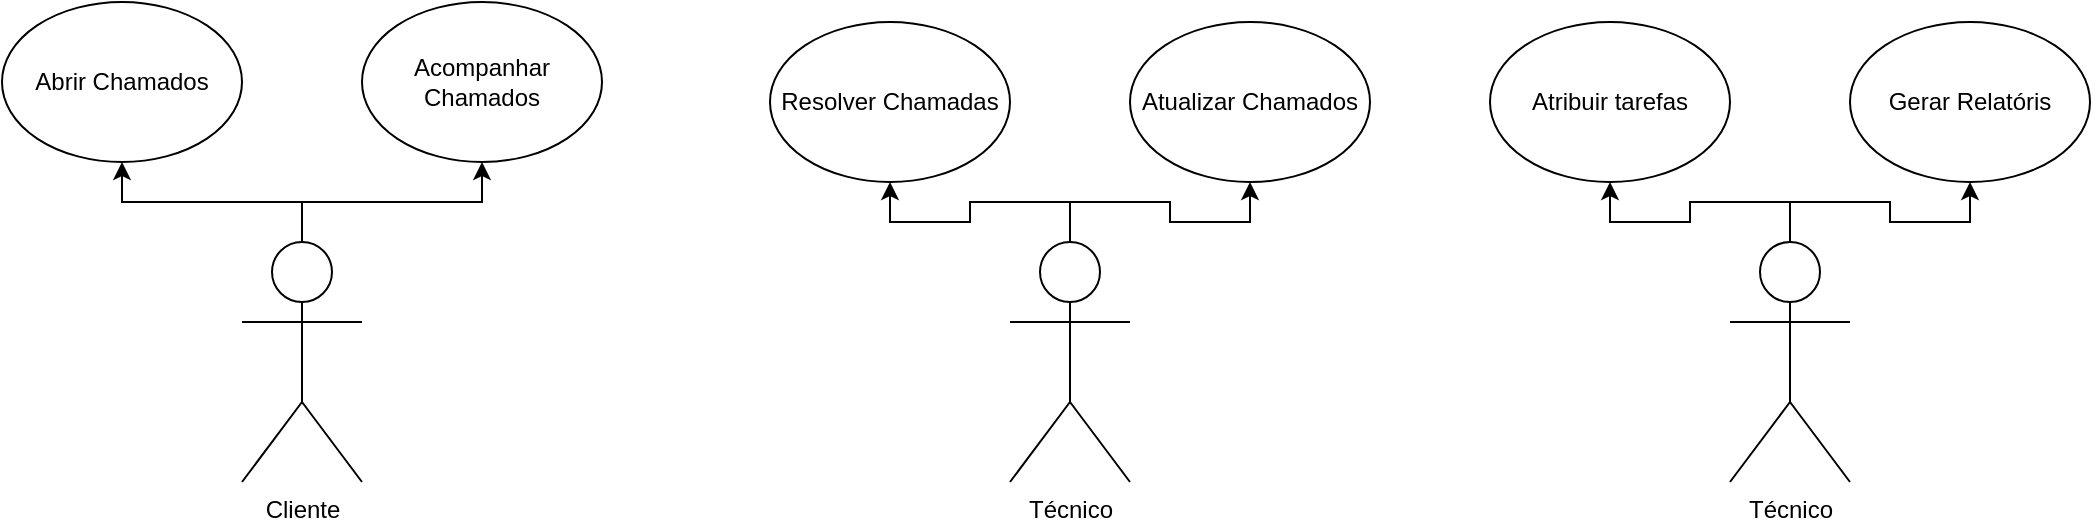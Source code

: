 <mxfile version="26.2.3" pages="2">
  <diagram name="Caso de Uso" id="qELnpYCCV7NWTx2NBShC">
    <mxGraphModel dx="1428" dy="777" grid="1" gridSize="10" guides="1" tooltips="1" connect="1" arrows="1" fold="1" page="1" pageScale="1" pageWidth="827" pageHeight="1169" math="0" shadow="0">
      <root>
        <mxCell id="0" />
        <mxCell id="1" parent="0" />
        <mxCell id="Rv_EUH6xtnjwmVDJbV0c-5" style="edgeStyle=orthogonalEdgeStyle;rounded=0;orthogonalLoop=1;jettySize=auto;html=1;exitX=0.5;exitY=0;exitDx=0;exitDy=0;exitPerimeter=0;entryX=0.5;entryY=1;entryDx=0;entryDy=0;" edge="1" parent="1" source="Rv_EUH6xtnjwmVDJbV0c-1" target="Rv_EUH6xtnjwmVDJbV0c-2">
          <mxGeometry relative="1" as="geometry" />
        </mxCell>
        <mxCell id="Rv_EUH6xtnjwmVDJbV0c-6" style="edgeStyle=orthogonalEdgeStyle;rounded=0;orthogonalLoop=1;jettySize=auto;html=1;exitX=0.5;exitY=0;exitDx=0;exitDy=0;exitPerimeter=0;entryX=0.5;entryY=1;entryDx=0;entryDy=0;" edge="1" parent="1" source="Rv_EUH6xtnjwmVDJbV0c-1" target="Rv_EUH6xtnjwmVDJbV0c-3">
          <mxGeometry relative="1" as="geometry" />
        </mxCell>
        <mxCell id="Rv_EUH6xtnjwmVDJbV0c-1" value="Cliente" style="shape=umlActor;verticalLabelPosition=bottom;verticalAlign=top;html=1;outlineConnect=0;" vertex="1" parent="1">
          <mxGeometry x="426" y="280" width="60" height="120" as="geometry" />
        </mxCell>
        <mxCell id="Rv_EUH6xtnjwmVDJbV0c-2" value="Abrir Chamados" style="ellipse;whiteSpace=wrap;html=1;" vertex="1" parent="1">
          <mxGeometry x="306" y="160" width="120" height="80" as="geometry" />
        </mxCell>
        <mxCell id="Rv_EUH6xtnjwmVDJbV0c-3" value="Acompanhar Chamados" style="ellipse;whiteSpace=wrap;html=1;" vertex="1" parent="1">
          <mxGeometry x="486" y="160" width="120" height="80" as="geometry" />
        </mxCell>
        <mxCell id="Rv_EUH6xtnjwmVDJbV0c-11" style="edgeStyle=orthogonalEdgeStyle;rounded=0;orthogonalLoop=1;jettySize=auto;html=1;exitX=0.5;exitY=0;exitDx=0;exitDy=0;exitPerimeter=0;entryX=0.5;entryY=1;entryDx=0;entryDy=0;" edge="1" parent="1" source="Rv_EUH6xtnjwmVDJbV0c-8" target="Rv_EUH6xtnjwmVDJbV0c-9">
          <mxGeometry relative="1" as="geometry" />
        </mxCell>
        <mxCell id="Rv_EUH6xtnjwmVDJbV0c-12" style="edgeStyle=orthogonalEdgeStyle;rounded=0;orthogonalLoop=1;jettySize=auto;html=1;exitX=0.5;exitY=0;exitDx=0;exitDy=0;exitPerimeter=0;entryX=0.5;entryY=1;entryDx=0;entryDy=0;" edge="1" parent="1" source="Rv_EUH6xtnjwmVDJbV0c-8" target="Rv_EUH6xtnjwmVDJbV0c-10">
          <mxGeometry relative="1" as="geometry" />
        </mxCell>
        <mxCell id="Rv_EUH6xtnjwmVDJbV0c-8" value="Técnico" style="shape=umlActor;verticalLabelPosition=bottom;verticalAlign=top;html=1;outlineConnect=0;" vertex="1" parent="1">
          <mxGeometry x="810" y="280" width="60" height="120" as="geometry" />
        </mxCell>
        <mxCell id="Rv_EUH6xtnjwmVDJbV0c-9" value="Resolver Chamadas" style="ellipse;whiteSpace=wrap;html=1;" vertex="1" parent="1">
          <mxGeometry x="690" y="170" width="120" height="80" as="geometry" />
        </mxCell>
        <mxCell id="Rv_EUH6xtnjwmVDJbV0c-10" value="Atualizar Chamados" style="ellipse;whiteSpace=wrap;html=1;" vertex="1" parent="1">
          <mxGeometry x="870" y="170" width="120" height="80" as="geometry" />
        </mxCell>
        <mxCell id="Rv_EUH6xtnjwmVDJbV0c-16" style="edgeStyle=orthogonalEdgeStyle;rounded=0;orthogonalLoop=1;jettySize=auto;html=1;exitX=0.5;exitY=0;exitDx=0;exitDy=0;exitPerimeter=0;entryX=0.5;entryY=1;entryDx=0;entryDy=0;" edge="1" parent="1" source="Rv_EUH6xtnjwmVDJbV0c-13" target="Rv_EUH6xtnjwmVDJbV0c-14">
          <mxGeometry relative="1" as="geometry" />
        </mxCell>
        <mxCell id="Rv_EUH6xtnjwmVDJbV0c-17" style="edgeStyle=orthogonalEdgeStyle;rounded=0;orthogonalLoop=1;jettySize=auto;html=1;exitX=0.5;exitY=0;exitDx=0;exitDy=0;exitPerimeter=0;entryX=0.5;entryY=1;entryDx=0;entryDy=0;" edge="1" parent="1" source="Rv_EUH6xtnjwmVDJbV0c-13" target="Rv_EUH6xtnjwmVDJbV0c-15">
          <mxGeometry relative="1" as="geometry" />
        </mxCell>
        <mxCell id="Rv_EUH6xtnjwmVDJbV0c-13" value="Técnico" style="shape=umlActor;verticalLabelPosition=bottom;verticalAlign=top;html=1;outlineConnect=0;" vertex="1" parent="1">
          <mxGeometry x="1170" y="280" width="60" height="120" as="geometry" />
        </mxCell>
        <mxCell id="Rv_EUH6xtnjwmVDJbV0c-14" value="Atribuir tarefas" style="ellipse;whiteSpace=wrap;html=1;" vertex="1" parent="1">
          <mxGeometry x="1050" y="170" width="120" height="80" as="geometry" />
        </mxCell>
        <mxCell id="Rv_EUH6xtnjwmVDJbV0c-15" value="Gerar Relatóris" style="ellipse;whiteSpace=wrap;html=1;" vertex="1" parent="1">
          <mxGeometry x="1230" y="170" width="120" height="80" as="geometry" />
        </mxCell>
      </root>
    </mxGraphModel>
  </diagram>
  <diagram id="3vtqq2UeruJY1x5w8ZWO" name="Classes">
    <mxGraphModel dx="1428" dy="777" grid="1" gridSize="10" guides="1" tooltips="1" connect="1" arrows="1" fold="1" page="1" pageScale="1" pageWidth="827" pageHeight="1169" math="0" shadow="0">
      <root>
        <mxCell id="0" />
        <mxCell id="1" parent="0" />
        <mxCell id="L1UJmGsl1rREGQIw6UwZ-1" value="Chamado" style="swimlane;fontStyle=0;childLayout=stackLayout;horizontal=1;startSize=26;fillColor=none;horizontalStack=0;resizeParent=1;resizeParentMax=0;resizeLast=0;collapsible=1;marginBottom=0;whiteSpace=wrap;html=1;" vertex="1" parent="1">
          <mxGeometry x="190" y="270" width="140" height="104" as="geometry" />
        </mxCell>
        <mxCell id="L1UJmGsl1rREGQIw6UwZ-2" value="+ID: Int" style="text;strokeColor=none;fillColor=none;align=left;verticalAlign=top;spacingLeft=4;spacingRight=4;overflow=hidden;rotatable=0;points=[[0,0.5],[1,0.5]];portConstraint=eastwest;whiteSpace=wrap;html=1;" vertex="1" parent="L1UJmGsl1rREGQIw6UwZ-1">
          <mxGeometry y="26" width="140" height="26" as="geometry" />
        </mxCell>
        <mxCell id="L1UJmGsl1rREGQIw6UwZ-3" value="+Descrição: String" style="text;strokeColor=none;fillColor=none;align=left;verticalAlign=top;spacingLeft=4;spacingRight=4;overflow=hidden;rotatable=0;points=[[0,0.5],[1,0.5]];portConstraint=eastwest;whiteSpace=wrap;html=1;" vertex="1" parent="L1UJmGsl1rREGQIw6UwZ-1">
          <mxGeometry y="52" width="140" height="26" as="geometry" />
        </mxCell>
        <mxCell id="L1UJmGsl1rREGQIw6UwZ-4" value="+Status: String" style="text;strokeColor=none;fillColor=none;align=left;verticalAlign=top;spacingLeft=4;spacingRight=4;overflow=hidden;rotatable=0;points=[[0,0.5],[1,0.5]];portConstraint=eastwest;whiteSpace=wrap;html=1;" vertex="1" parent="L1UJmGsl1rREGQIw6UwZ-1">
          <mxGeometry y="78" width="140" height="26" as="geometry" />
        </mxCell>
        <mxCell id="L1UJmGsl1rREGQIw6UwZ-6" value="Cliente" style="swimlane;fontStyle=0;childLayout=stackLayout;horizontal=1;startSize=26;fillColor=none;horizontalStack=0;resizeParent=1;resizeParentMax=0;resizeLast=0;collapsible=1;marginBottom=0;whiteSpace=wrap;html=1;" vertex="1" parent="1">
          <mxGeometry x="400" y="283" width="140" height="78" as="geometry" />
        </mxCell>
        <mxCell id="L1UJmGsl1rREGQIw6UwZ-7" value="+ID: Int" style="text;strokeColor=none;fillColor=none;align=left;verticalAlign=top;spacingLeft=4;spacingRight=4;overflow=hidden;rotatable=0;points=[[0,0.5],[1,0.5]];portConstraint=eastwest;whiteSpace=wrap;html=1;" vertex="1" parent="L1UJmGsl1rREGQIw6UwZ-6">
          <mxGeometry y="26" width="140" height="26" as="geometry" />
        </mxCell>
        <mxCell id="L1UJmGsl1rREGQIw6UwZ-8" value="+Nome: String" style="text;strokeColor=none;fillColor=none;align=left;verticalAlign=top;spacingLeft=4;spacingRight=4;overflow=hidden;rotatable=0;points=[[0,0.5],[1,0.5]];portConstraint=eastwest;whiteSpace=wrap;html=1;" vertex="1" parent="L1UJmGsl1rREGQIw6UwZ-6">
          <mxGeometry y="52" width="140" height="26" as="geometry" />
        </mxCell>
        <mxCell id="L1UJmGsl1rREGQIw6UwZ-10" value="Técnico" style="swimlane;fontStyle=0;childLayout=stackLayout;horizontal=1;startSize=26;fillColor=none;horizontalStack=0;resizeParent=1;resizeParentMax=0;resizeLast=0;collapsible=1;marginBottom=0;whiteSpace=wrap;html=1;" vertex="1" parent="1">
          <mxGeometry x="600" y="280" width="140" height="78" as="geometry" />
        </mxCell>
        <mxCell id="L1UJmGsl1rREGQIw6UwZ-11" value="+ID: Int" style="text;strokeColor=none;fillColor=none;align=left;verticalAlign=top;spacingLeft=4;spacingRight=4;overflow=hidden;rotatable=0;points=[[0,0.5],[1,0.5]];portConstraint=eastwest;whiteSpace=wrap;html=1;" vertex="1" parent="L1UJmGsl1rREGQIw6UwZ-10">
          <mxGeometry y="26" width="140" height="26" as="geometry" />
        </mxCell>
        <mxCell id="L1UJmGsl1rREGQIw6UwZ-12" value="+Especialidade: String" style="text;strokeColor=none;fillColor=none;align=left;verticalAlign=top;spacingLeft=4;spacingRight=4;overflow=hidden;rotatable=0;points=[[0,0.5],[1,0.5]];portConstraint=eastwest;whiteSpace=wrap;html=1;" vertex="1" parent="L1UJmGsl1rREGQIw6UwZ-10">
          <mxGeometry y="52" width="140" height="26" as="geometry" />
        </mxCell>
      </root>
    </mxGraphModel>
  </diagram>
</mxfile>
